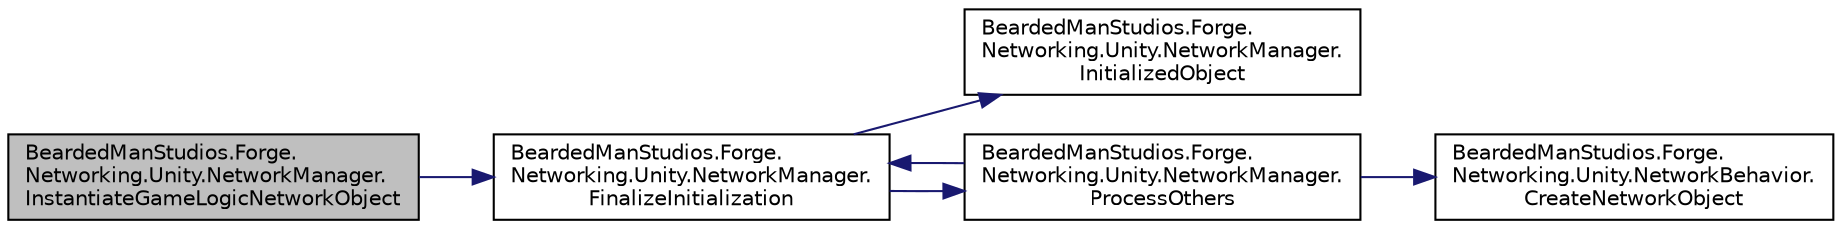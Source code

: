 digraph "BeardedManStudios.Forge.Networking.Unity.NetworkManager.InstantiateGameLogicNetworkObject"
{
 // LATEX_PDF_SIZE
  edge [fontname="Helvetica",fontsize="10",labelfontname="Helvetica",labelfontsize="10"];
  node [fontname="Helvetica",fontsize="10",shape=record];
  rankdir="LR";
  Node122 [label="BeardedManStudios.Forge.\lNetworking.Unity.NetworkManager.\lInstantiateGameLogicNetworkObject",height=0.2,width=0.4,color="black", fillcolor="grey75", style="filled", fontcolor="black",tooltip=" "];
  Node122 -> Node123 [color="midnightblue",fontsize="10",style="solid",fontname="Helvetica"];
  Node123 [label="BeardedManStudios.Forge.\lNetworking.Unity.NetworkManager.\lFinalizeInitialization",height=0.2,width=0.4,color="black", fillcolor="white", style="filled",URL="$class_bearded_man_studios_1_1_forge_1_1_networking_1_1_unity_1_1_network_manager.html#a96650852c8bd8da55ff8bf730db311be",tooltip=" "];
  Node123 -> Node124 [color="midnightblue",fontsize="10",style="solid",fontname="Helvetica"];
  Node124 [label="BeardedManStudios.Forge.\lNetworking.Unity.NetworkManager.\lInitializedObject",height=0.2,width=0.4,color="black", fillcolor="white", style="filled",URL="$class_bearded_man_studios_1_1_forge_1_1_networking_1_1_unity_1_1_network_manager.html#ae686c351a1670cc0c3d285edfeb844cb",tooltip=" "];
  Node123 -> Node125 [color="midnightblue",fontsize="10",style="solid",fontname="Helvetica"];
  Node125 [label="BeardedManStudios.Forge.\lNetworking.Unity.NetworkManager.\lProcessOthers",height=0.2,width=0.4,color="black", fillcolor="white", style="filled",URL="$class_bearded_man_studios_1_1_forge_1_1_networking_1_1_unity_1_1_network_manager.html#aea7250d4e3af6034f73a5f902f511c88",tooltip=" "];
  Node125 -> Node126 [color="midnightblue",fontsize="10",style="solid",fontname="Helvetica"];
  Node126 [label="BeardedManStudios.Forge.\lNetworking.Unity.NetworkBehavior.\lCreateNetworkObject",height=0.2,width=0.4,color="black", fillcolor="white", style="filled",URL="$class_bearded_man_studios_1_1_forge_1_1_networking_1_1_unity_1_1_network_behavior.html#a091715ed99cf83053ae02e18d6cd2092",tooltip=" "];
  Node125 -> Node123 [color="midnightblue",fontsize="10",style="solid",fontname="Helvetica"];
}
